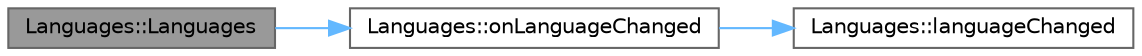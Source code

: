 digraph "Languages::Languages"
{
 // LATEX_PDF_SIZE
  bgcolor="transparent";
  edge [fontname=Helvetica,fontsize=10,labelfontname=Helvetica,labelfontsize=10];
  node [fontname=Helvetica,fontsize=10,shape=box,height=0.2,width=0.4];
  rankdir="LR";
  Node1 [id="Node000001",label="Languages::Languages",height=0.2,width=0.4,color="gray40", fillcolor="grey60", style="filled", fontcolor="black",tooltip="Constructs a Languages object."];
  Node1 -> Node2 [id="edge1_Node000001_Node000002",color="steelblue1",style="solid",tooltip=" "];
  Node2 [id="Node000002",label="Languages::onLanguageChanged",height=0.2,width=0.4,color="grey40", fillcolor="white", style="filled",URL="$class_languages.html#a6b232a214f41897ec354e7ba56b69cae",tooltip="Slot to handle language changes."];
  Node2 -> Node3 [id="edge2_Node000002_Node000003",color="steelblue1",style="solid",tooltip=" "];
  Node3 [id="Node000003",label="Languages::languageChanged",height=0.2,width=0.4,color="grey40", fillcolor="white", style="filled",URL="$class_languages.html#a6fb1bfb74e75a04ae482596277dfa345",tooltip="Signal emitted when the user changes the selected language."];
}
